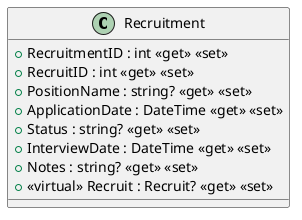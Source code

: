 @startuml
class Recruitment {
    + RecruitmentID : int <<get>> <<set>>
    + RecruitID : int <<get>> <<set>>
    + PositionName : string? <<get>> <<set>>
    + ApplicationDate : DateTime <<get>> <<set>>
    + Status : string? <<get>> <<set>>
    + InterviewDate : DateTime <<get>> <<set>>
    + Notes : string? <<get>> <<set>>
    + <<virtual>> Recruit : Recruit? <<get>> <<set>>
}
@enduml
